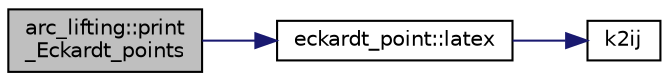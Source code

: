 digraph "arc_lifting::print_Eckardt_points"
{
  edge [fontname="Helvetica",fontsize="10",labelfontname="Helvetica",labelfontsize="10"];
  node [fontname="Helvetica",fontsize="10",shape=record];
  rankdir="LR";
  Node1100 [label="arc_lifting::print\l_Eckardt_points",height=0.2,width=0.4,color="black", fillcolor="grey75", style="filled", fontcolor="black"];
  Node1100 -> Node1101 [color="midnightblue",fontsize="10",style="solid",fontname="Helvetica"];
  Node1101 [label="eckardt_point::latex",height=0.2,width=0.4,color="black", fillcolor="white", style="filled",URL="$d6/d2e/classeckardt__point.html#a2aa137a6c9a1ed28d410f63858f42ccf"];
  Node1101 -> Node1102 [color="midnightblue",fontsize="10",style="solid",fontname="Helvetica"];
  Node1102 [label="k2ij",height=0.2,width=0.4,color="black", fillcolor="white", style="filled",URL="$df/dbf/sajeeb_8_c.html#a94379148acec1c2aeedad1903aa0756a"];
}
